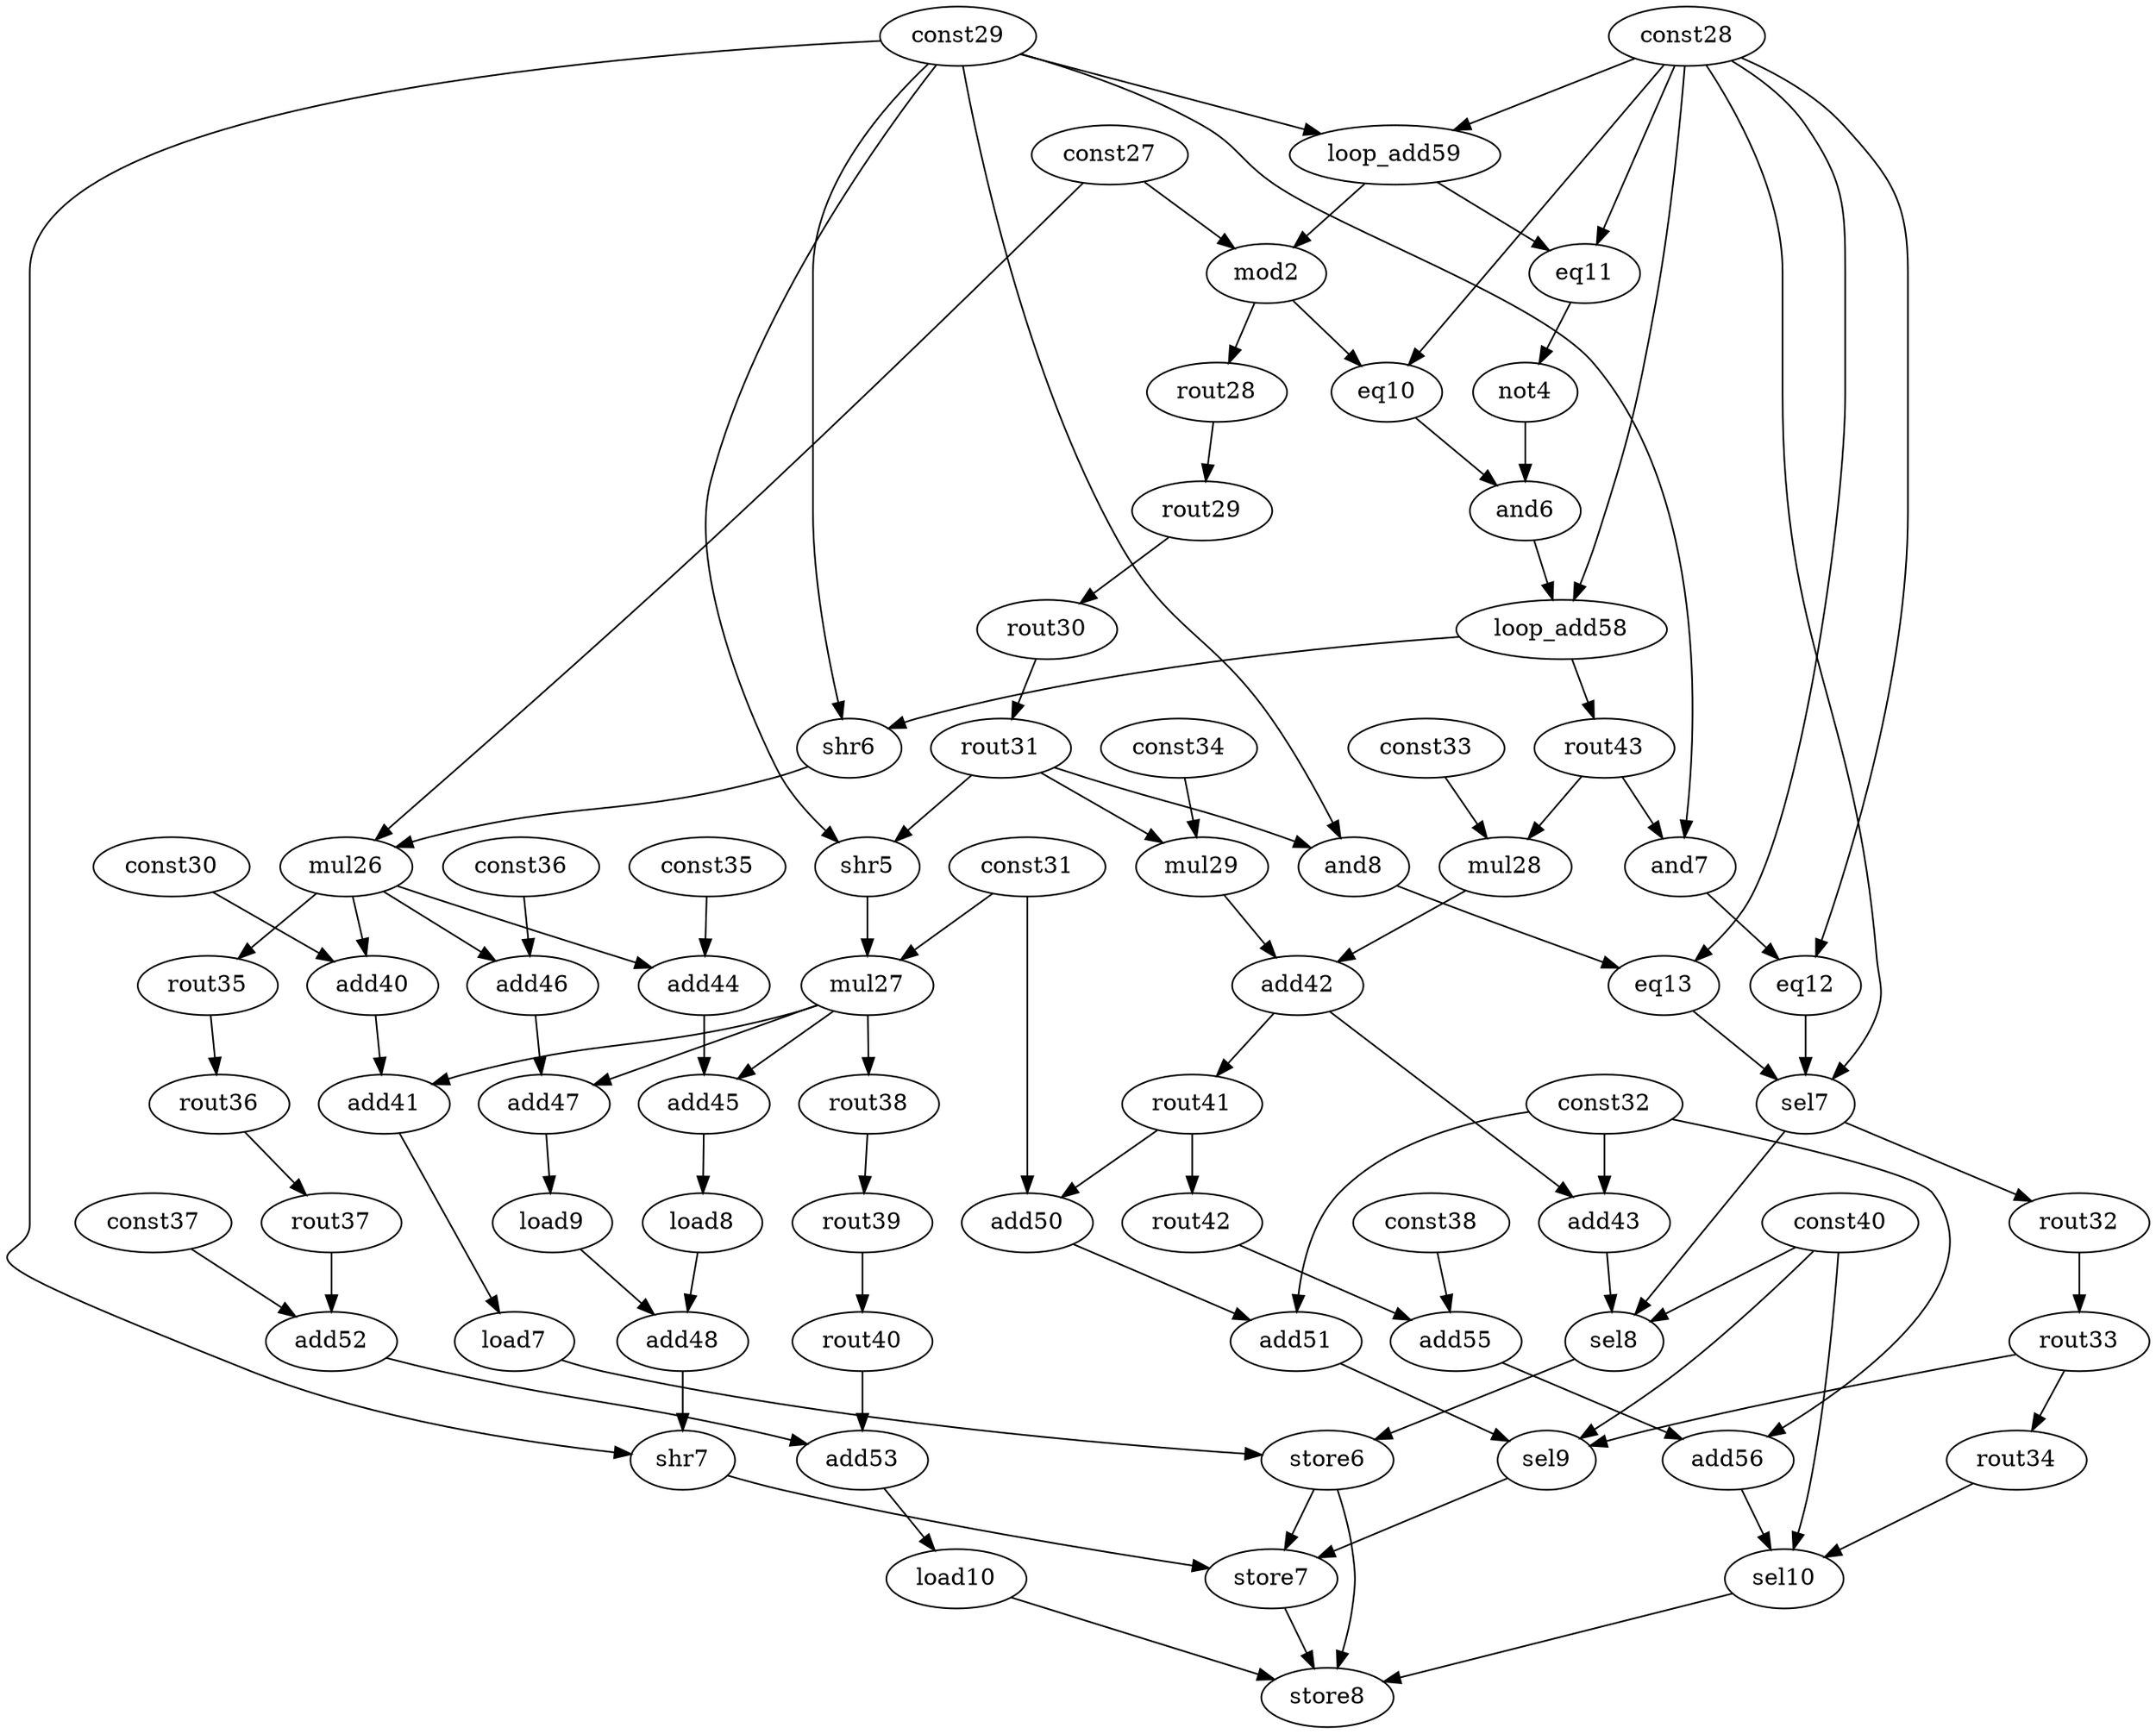 digraph G {
	const27[opcode=const, val=4608]
	mod2[opcode=mod, llvm="%66", schedule=1]
	const28[opcode=const, val=0]
	eq10[opcode=eq, llvm="%67", schedule=2]
	eq11[opcode=eq, llvm="%68", schedule=1]
	not4[opcode=not, llvm="%68", schedule=2]
	and6[opcode=and, llvm="%69", schedule=3]
	const29[opcode=const, val=1]
	and7[opcode=and, llvm="%72", schedule=6]
	eq12[opcode=eq, llvm="%73", schedule=7]
	and8[opcode=and, llvm="%74", schedule=6]
	eq13[opcode=eq, llvm="%75", schedule=7]
	sel7[opcode=sel, llvm="%76", schedule=8]
	shr5[opcode=shr, llvm="%78", schedule=6]
	shr6[opcode=shr, llvm="%79", schedule=5]
	const30[opcode=const, llvm="%3"]
	mul26[opcode=mul, llvm="%80", schedule=6]
	add40[opcode=add, llvm="%80", schedule=7]
	const31[opcode=const, val=2]
	mul27[opcode=mul, llvm="%81", schedule=7]
	add41[opcode=add, llvm="%81", schedule=8]
	load7[opcode=load, llvm="%82", schedule=9]
	const32[opcode=const, llvm="%1"]
	const33[opcode=const, val=27648]
	mul28[opcode=mul, llvm="%83", schedule=6]
	const34[opcode=const, val=6]
	mul29[opcode=mul, llvm="%83", schedule=6]
	add42[opcode=add, llvm="%83", schedule=7]
	add43[opcode=add, llvm="%83", schedule=8]
	store6[opcode=store, llvm="store", schedule=10]
	const35[opcode=const, llvm="%4"]
	add44[opcode=add, llvm="%84", schedule=7]
	add45[opcode=add, llvm="%85", schedule=8]
	load8[opcode=load, llvm="%86", schedule=9]
	const36[opcode=const, llvm="%5"]
	add46[opcode=add, llvm="%88", schedule=7]
	add47[opcode=add, llvm="%89", schedule=8]
	load9[opcode=load, llvm="%90", schedule=9]
	add48[opcode=add, llvm="%92", schedule=10]
	shr7[opcode=shr, llvm="%93", schedule=11]
	add50[opcode=add, llvm="%95", schedule=9]
	add51[opcode=add, llvm="%95", schedule=10]
	store7[opcode=store, llvm="store", schedule=12]
	const37[opcode=const, llvm="%6"]
	add52[opcode=add, llvm="%96", schedule=10]
	add53[opcode=add, llvm="%97", schedule=11]
	load10[opcode=load, llvm="%98", schedule=12]
	const38[opcode=const, val=4]
	add55[opcode=add, llvm="%99", schedule=10]
	add56[opcode=add, llvm="%99", schedule=11]
	store8[opcode=store, llvm="store", schedule=13]
	loop_add58[opcode=add, llvm="%64", schedule=4]
	loop_add59[opcode=add, llvm="%65", schedule=0]
	const40[opcode=const, llvm="@dump"]
	sel8[opcode=sel, llvm="store", schedule=9]
	sel9[opcode=sel, llvm="store", schedule=11]
	sel10[opcode=sel, llvm="store", schedule=12]
	rout28[opcode=rout, schedule=2]
	rout29[opcode=rout, schedule=3]
	rout30[opcode=rout, schedule=4]
	rout31[opcode=rout, schedule=5]
	rout32[opcode=rout, schedule=9]
	rout33[opcode=rout, schedule=10]
	rout34[opcode=rout, schedule=11]
	rout35[opcode=rout, schedule=7]
	rout36[opcode=rout, schedule=8]
	rout37[opcode=rout, schedule=9]
	rout38[opcode=rout, schedule=8]
	rout39[opcode=rout, schedule=9]
	rout40[opcode=rout, schedule=10]
	rout41[opcode=rout, schedule=8]
	rout42[opcode=rout, schedule=9]
	rout43[opcode=rout, schedule=5]
	loop_add59->mod2[operand=0]
	const27->mod2[operand=1]
	mod2->eq10[operand=0]
	const28->eq10[operand=1]
	loop_add59->eq11[operand=0]
	const28->eq11[operand=1]
	eq11->not4[operand=0]
	not4->and6[operand=0]
	eq10->and6[operand=1]
	rout43->and7[operand=0]
	const29->and7[operand=1]
	and7->eq12[operand=0]
	const28->eq12[operand=1]
	rout31->and8[operand=0]
	const29->and8[operand=1]
	and8->eq13[operand=0]
	const28->eq13[operand=1]
	eq12->sel7[operand=0]
	eq13->sel7[operand=1]
	const28->sel7[operand=2]
	rout31->shr5[operand=0]
	const29->shr5[operand=1]
	loop_add58->shr6[operand=0]
	const29->shr6[operand=1]
	shr6->mul26[operand=0]
	const27->mul26[operand=1]
	const30->add40[operand=0]
	mul26->add40[operand=1]
	shr5->mul27[operand=0]
	const31->mul27[operand=1]
	add40->add41[operand=0]
	mul27->add41[operand=1]
	add41->load7[operand=0]
	rout43->mul28[operand=0]
	const33->mul28[operand=1]
	rout31->mul29[operand=0]
	const34->mul29[operand=1]
	mul28->add42[operand=0]
	mul29->add42[operand=1]
	const32->add43[operand=0]
	add42->add43[operand=1]
	load7->store6[operand=0]
	sel8->store6[operand=1]
	const35->add44[operand=0]
	mul26->add44[operand=1]
	add44->add45[operand=0]
	mul27->add45[operand=1]
	add45->load8[operand=0]
	const36->add46[operand=0]
	mul26->add46[operand=1]
	add46->add47[operand=0]
	mul27->add47[operand=1]
	add47->load9[operand=0]
	load9->add48[operand=0]
	load8->add48[operand=1]
	add48->shr7[operand=0]
	const29->shr7[operand=1]
	rout41->add50[operand=0]
	const31->add50[operand=1]
	const32->add51[operand=0]
	add50->add51[operand=1]
	shr7->store7[operand=0]
	sel9->store7[operand=1]
	store6->store7[operand=-1, type=order]
	const37->add52[operand=0]
	rout37->add52[operand=1]
	add52->add53[operand=0]
	rout40->add53[operand=1]
	add53->load10[operand=0]
	rout42->add55[operand=0]
	const38->add55[operand=1]
	const32->add56[operand=0]
	add55->add56[operand=1]
	load10->store8[operand=0]
	sel10->store8[operand=1]
	store6->store8[operand=-1, type=order]
	store7->store8[operand=-1, type=order]
	const28->loop_add58[operand=0, type=const_base]
	and6->loop_add58[operand=1]
	const28->loop_add59[operand=0, type=const_base]
	const29->loop_add59[operand=1]
	sel7->sel8[operand=0]
	add43->sel8[operand=1]
	const40->sel8[operand=2]
	rout33->sel9[operand=0]
	add51->sel9[operand=1]
	const40->sel9[operand=2]
	rout34->sel10[operand=0]
	add56->sel10[operand=1]
	const40->sel10[operand=2]
	mod2->rout28[operand=0]
	rout28->rout29[operand=0]
	rout29->rout30[operand=0]
	rout30->rout31[operand=0]
	sel7->rout32[operand=0]
	rout32->rout33[operand=0]
	rout33->rout34[operand=0]
	mul26->rout35[operand=0]
	rout35->rout36[operand=0]
	rout36->rout37[operand=0]
	mul27->rout38[operand=0]
	rout38->rout39[operand=0]
	rout39->rout40[operand=0]
	add42->rout41[operand=0]
	rout41->rout42[operand=0]
	loop_add58->rout43[operand=0]
}